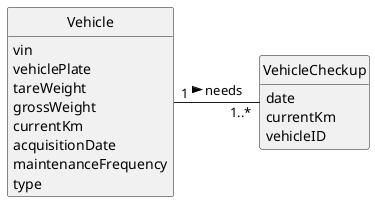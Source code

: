 @startuml
skinparam monochrome true
skinparam packageStyle rectangle
skinparam shadowing false

'left to right direction

skinparam classAttributeIconSize 0

hide circle
hide methods


class VehicleCheckup {
    date
    currentKm
    vehicleID
}

class Vehicle{
vin
vehiclePlate
tareWeight
grossWeight
currentKm
acquisitionDate
maintenanceFrequency
type
}

Vehicle "1" - "1..*" VehicleCheckup : needs >
@enduml